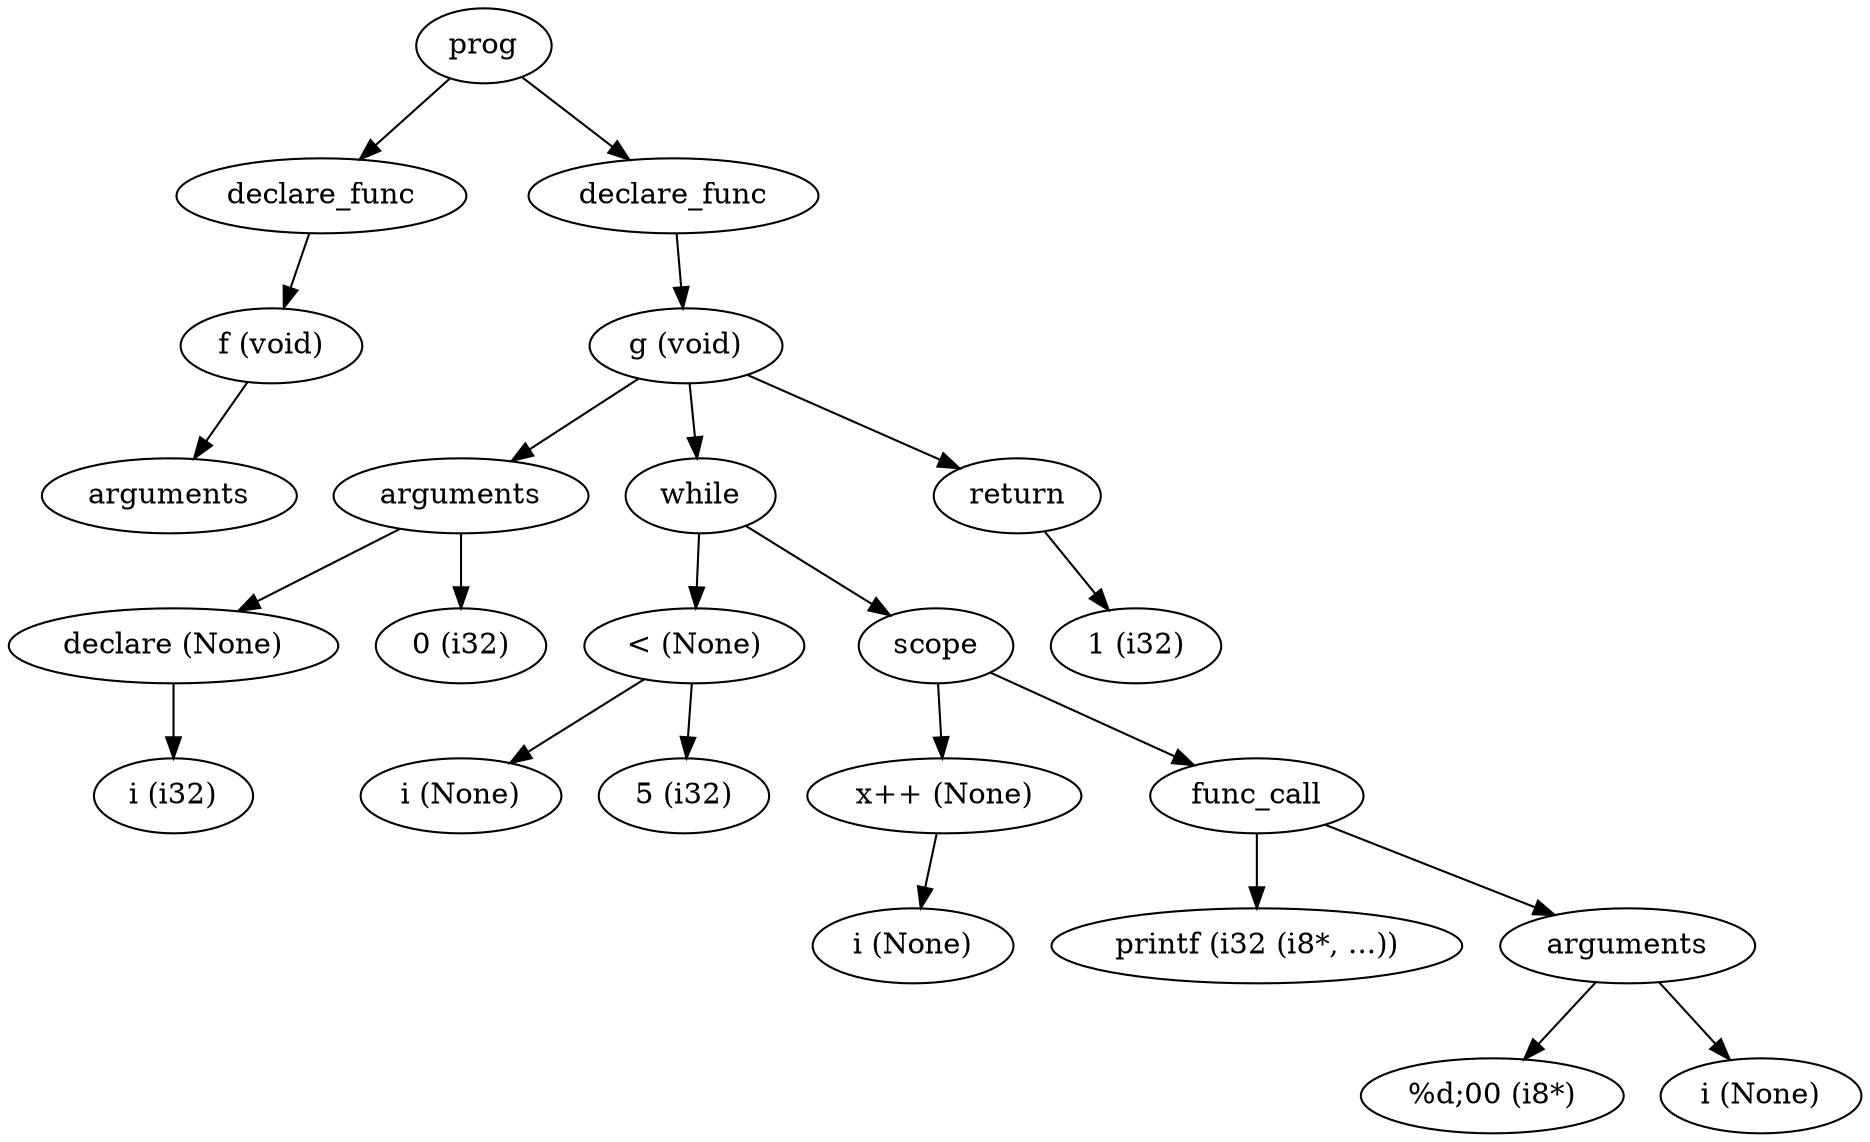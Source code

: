 digraph AST {
	node0[label="prog"]
	node1[label="declare_func"]
	node0->node1
	node2[label="f (void)"]
	node1->node2
	node3[label="arguments"]
	node2->node3
	node4[label="declare_func"]
	node0->node4
	node5[label="g (void)"]
	node4->node5
	node6[label="arguments"]
	node5->node6
	node7[label="declare (None)"]
	node6->node7
	node8[label="i (i32)"]
	node7->node8
	node9[label="0 (i32)"]
	node6->node9
	node10[label="while"]
	node5->node10
	node11[label="< (None)"]
	node10->node11
	node12[label="i (None)"]
	node11->node12
	node13[label="5 (i32)"]
	node11->node13
	node14[label="scope"]
	node10->node14
	node15[label="x++ (None)"]
	node14->node15
	node16[label="i (None)"]
	node15->node16
	node17[label="func_call"]
	node14->node17
	node18[label="printf (i32 (i8*, ...))"]
	node17->node18
	node19[label="arguments"]
	node17->node19
	node20[label="%d;\00 (i8*)"]
	node19->node20
	node21[label="i (None)"]
	node19->node21
	node22[label="return"]
	node5->node22
	node23[label="1 (i32)"]
	node22->node23
}